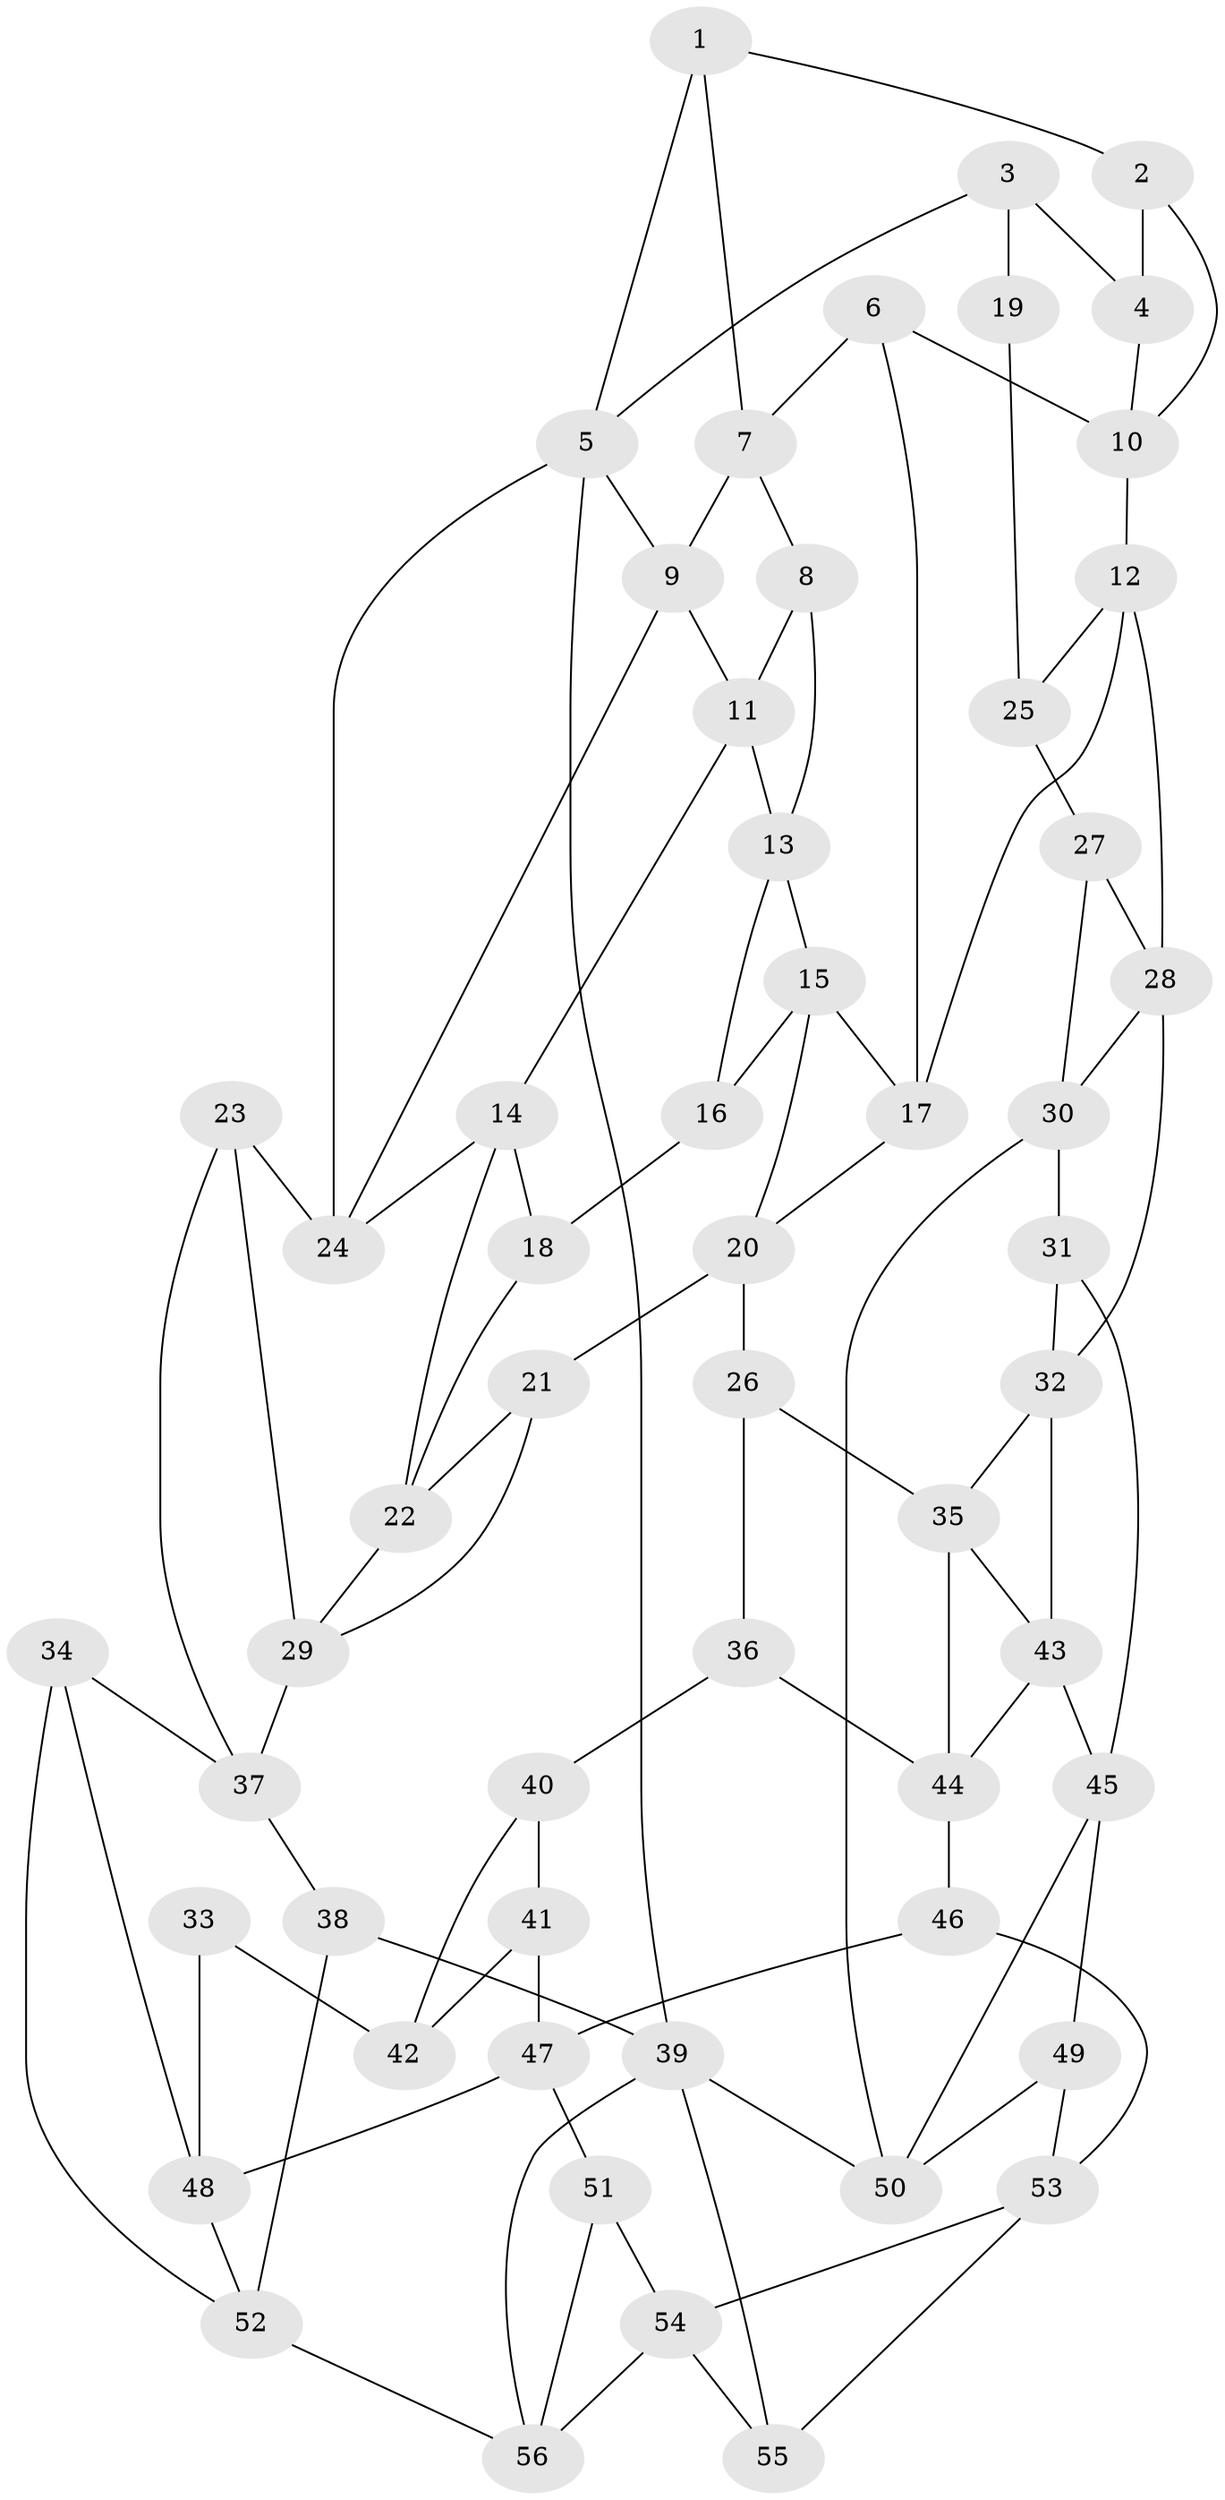 // original degree distribution, {3: 0.017857142857142856, 4: 0.22321428571428573, 5: 0.5535714285714286, 6: 0.20535714285714285}
// Generated by graph-tools (version 1.1) at 2025/03/03/09/25 03:03:13]
// undirected, 56 vertices, 99 edges
graph export_dot {
graph [start="1"]
  node [color=gray90,style=filled];
  1;
  2;
  3;
  4;
  5;
  6;
  7;
  8;
  9;
  10;
  11;
  12;
  13;
  14;
  15;
  16;
  17;
  18;
  19;
  20;
  21;
  22;
  23;
  24;
  25;
  26;
  27;
  28;
  29;
  30;
  31;
  32;
  33;
  34;
  35;
  36;
  37;
  38;
  39;
  40;
  41;
  42;
  43;
  44;
  45;
  46;
  47;
  48;
  49;
  50;
  51;
  52;
  53;
  54;
  55;
  56;
  1 -- 2 [weight=1.0];
  1 -- 5 [weight=1.0];
  1 -- 7 [weight=1.0];
  2 -- 4 [weight=1.0];
  2 -- 10 [weight=1.0];
  3 -- 4 [weight=1.0];
  3 -- 5 [weight=1.0];
  3 -- 19 [weight=2.0];
  4 -- 10 [weight=1.0];
  5 -- 9 [weight=1.0];
  5 -- 24 [weight=1.0];
  5 -- 39 [weight=2.0];
  6 -- 7 [weight=1.0];
  6 -- 10 [weight=1.0];
  6 -- 17 [weight=1.0];
  7 -- 8 [weight=1.0];
  7 -- 9 [weight=1.0];
  8 -- 11 [weight=1.0];
  8 -- 13 [weight=1.0];
  9 -- 11 [weight=1.0];
  9 -- 24 [weight=1.0];
  10 -- 12 [weight=1.0];
  11 -- 13 [weight=1.0];
  11 -- 14 [weight=1.0];
  12 -- 17 [weight=1.0];
  12 -- 25 [weight=1.0];
  12 -- 28 [weight=1.0];
  13 -- 15 [weight=1.0];
  13 -- 16 [weight=1.0];
  14 -- 18 [weight=1.0];
  14 -- 22 [weight=1.0];
  14 -- 24 [weight=1.0];
  15 -- 16 [weight=1.0];
  15 -- 17 [weight=1.0];
  15 -- 20 [weight=1.0];
  16 -- 18 [weight=2.0];
  17 -- 20 [weight=1.0];
  18 -- 22 [weight=1.0];
  19 -- 25 [weight=2.0];
  20 -- 21 [weight=1.0];
  20 -- 26 [weight=1.0];
  21 -- 22 [weight=1.0];
  21 -- 29 [weight=1.0];
  22 -- 29 [weight=1.0];
  23 -- 24 [weight=1.0];
  23 -- 29 [weight=1.0];
  23 -- 37 [weight=1.0];
  25 -- 27 [weight=1.0];
  26 -- 35 [weight=1.0];
  26 -- 36 [weight=1.0];
  27 -- 28 [weight=1.0];
  27 -- 30 [weight=1.0];
  28 -- 30 [weight=1.0];
  28 -- 32 [weight=1.0];
  29 -- 37 [weight=1.0];
  30 -- 31 [weight=1.0];
  30 -- 50 [weight=1.0];
  31 -- 32 [weight=1.0];
  31 -- 45 [weight=1.0];
  32 -- 35 [weight=1.0];
  32 -- 43 [weight=1.0];
  33 -- 42 [weight=2.0];
  33 -- 48 [weight=1.0];
  34 -- 37 [weight=1.0];
  34 -- 48 [weight=1.0];
  34 -- 52 [weight=1.0];
  35 -- 43 [weight=1.0];
  35 -- 44 [weight=1.0];
  36 -- 40 [weight=2.0];
  36 -- 44 [weight=1.0];
  37 -- 38 [weight=1.0];
  38 -- 39 [weight=1.0];
  38 -- 52 [weight=1.0];
  39 -- 50 [weight=1.0];
  39 -- 55 [weight=1.0];
  39 -- 56 [weight=1.0];
  40 -- 41 [weight=1.0];
  40 -- 42 [weight=1.0];
  41 -- 42 [weight=1.0];
  41 -- 47 [weight=1.0];
  43 -- 44 [weight=1.0];
  43 -- 45 [weight=1.0];
  44 -- 46 [weight=1.0];
  45 -- 49 [weight=1.0];
  45 -- 50 [weight=1.0];
  46 -- 47 [weight=1.0];
  46 -- 53 [weight=1.0];
  47 -- 48 [weight=1.0];
  47 -- 51 [weight=1.0];
  48 -- 52 [weight=1.0];
  49 -- 50 [weight=1.0];
  49 -- 53 [weight=1.0];
  51 -- 54 [weight=1.0];
  51 -- 56 [weight=1.0];
  52 -- 56 [weight=1.0];
  53 -- 54 [weight=1.0];
  53 -- 55 [weight=1.0];
  54 -- 55 [weight=1.0];
  54 -- 56 [weight=1.0];
}
